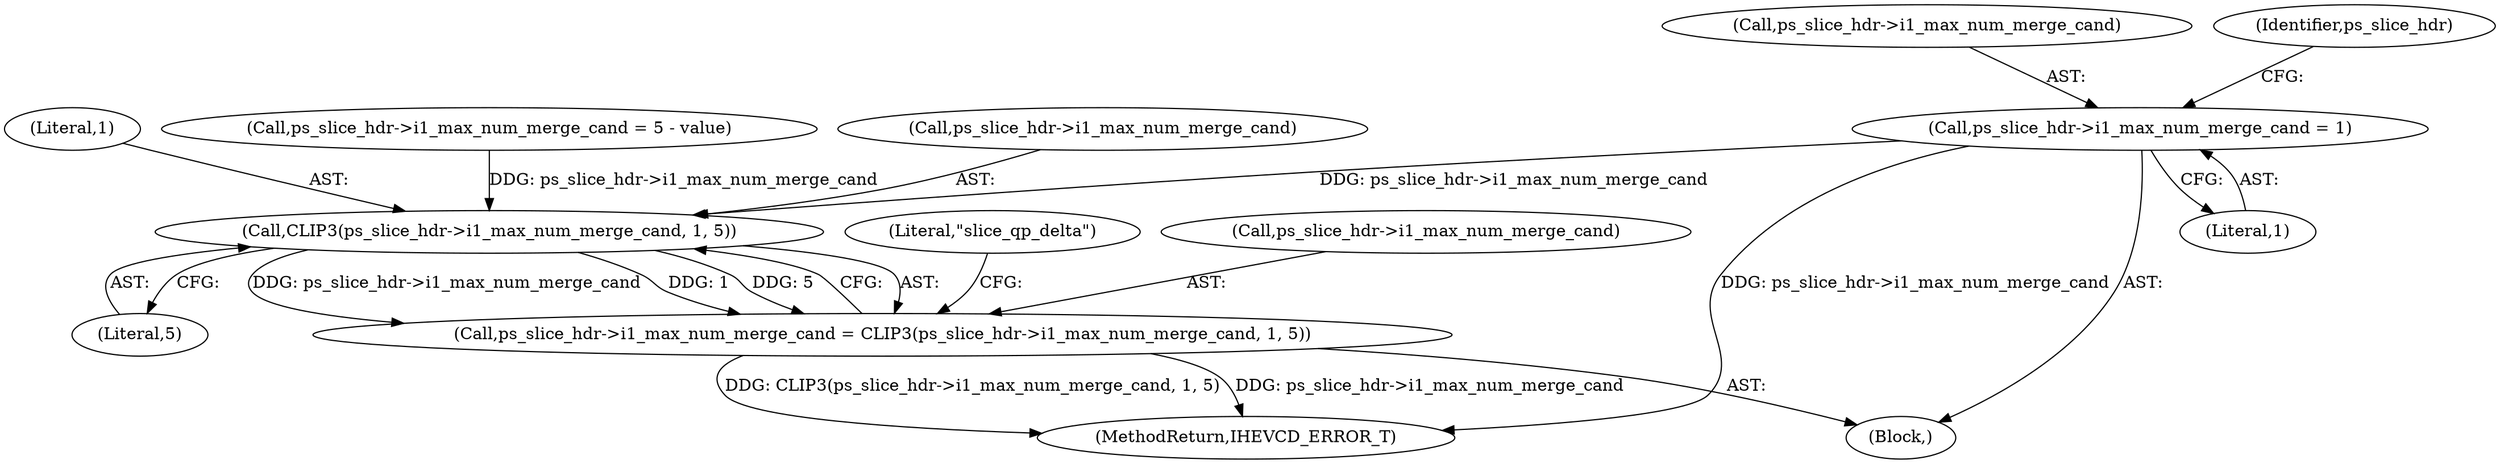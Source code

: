 digraph "0_Android_7c9be319a279654e55a6d757265f88c61a16a4d5@pointer" {
"1001142" [label="(Call,ps_slice_hdr->i1_max_num_merge_cand = 1)"];
"1001464" [label="(Call,CLIP3(ps_slice_hdr->i1_max_num_merge_cand, 1, 5))"];
"1001460" [label="(Call,ps_slice_hdr->i1_max_num_merge_cand = CLIP3(ps_slice_hdr->i1_max_num_merge_cand, 1, 5))"];
"1001460" [label="(Call,ps_slice_hdr->i1_max_num_merge_cand = CLIP3(ps_slice_hdr->i1_max_num_merge_cand, 1, 5))"];
"1002685" [label="(MethodReturn,IHEVCD_ERROR_T)"];
"1001471" [label="(Literal,\"slice_qp_delta\")"];
"1001146" [label="(Literal,1)"];
"1001468" [label="(Literal,1)"];
"1001461" [label="(Call,ps_slice_hdr->i1_max_num_merge_cand)"];
"1001469" [label="(Literal,5)"];
"1001453" [label="(Call,ps_slice_hdr->i1_max_num_merge_cand = 5 - value)"];
"1001464" [label="(Call,CLIP3(ps_slice_hdr->i1_max_num_merge_cand, 1, 5))"];
"1001143" [label="(Call,ps_slice_hdr->i1_max_num_merge_cand)"];
"1001142" [label="(Call,ps_slice_hdr->i1_max_num_merge_cand = 1)"];
"1001465" [label="(Call,ps_slice_hdr->i1_max_num_merge_cand)"];
"1000556" [label="(Block,)"];
"1001149" [label="(Identifier,ps_slice_hdr)"];
"1001142" -> "1000556"  [label="AST: "];
"1001142" -> "1001146"  [label="CFG: "];
"1001143" -> "1001142"  [label="AST: "];
"1001146" -> "1001142"  [label="AST: "];
"1001149" -> "1001142"  [label="CFG: "];
"1001142" -> "1002685"  [label="DDG: ps_slice_hdr->i1_max_num_merge_cand"];
"1001142" -> "1001464"  [label="DDG: ps_slice_hdr->i1_max_num_merge_cand"];
"1001464" -> "1001460"  [label="AST: "];
"1001464" -> "1001469"  [label="CFG: "];
"1001465" -> "1001464"  [label="AST: "];
"1001468" -> "1001464"  [label="AST: "];
"1001469" -> "1001464"  [label="AST: "];
"1001460" -> "1001464"  [label="CFG: "];
"1001464" -> "1001460"  [label="DDG: ps_slice_hdr->i1_max_num_merge_cand"];
"1001464" -> "1001460"  [label="DDG: 1"];
"1001464" -> "1001460"  [label="DDG: 5"];
"1001453" -> "1001464"  [label="DDG: ps_slice_hdr->i1_max_num_merge_cand"];
"1001460" -> "1000556"  [label="AST: "];
"1001461" -> "1001460"  [label="AST: "];
"1001471" -> "1001460"  [label="CFG: "];
"1001460" -> "1002685"  [label="DDG: CLIP3(ps_slice_hdr->i1_max_num_merge_cand, 1, 5)"];
"1001460" -> "1002685"  [label="DDG: ps_slice_hdr->i1_max_num_merge_cand"];
}
